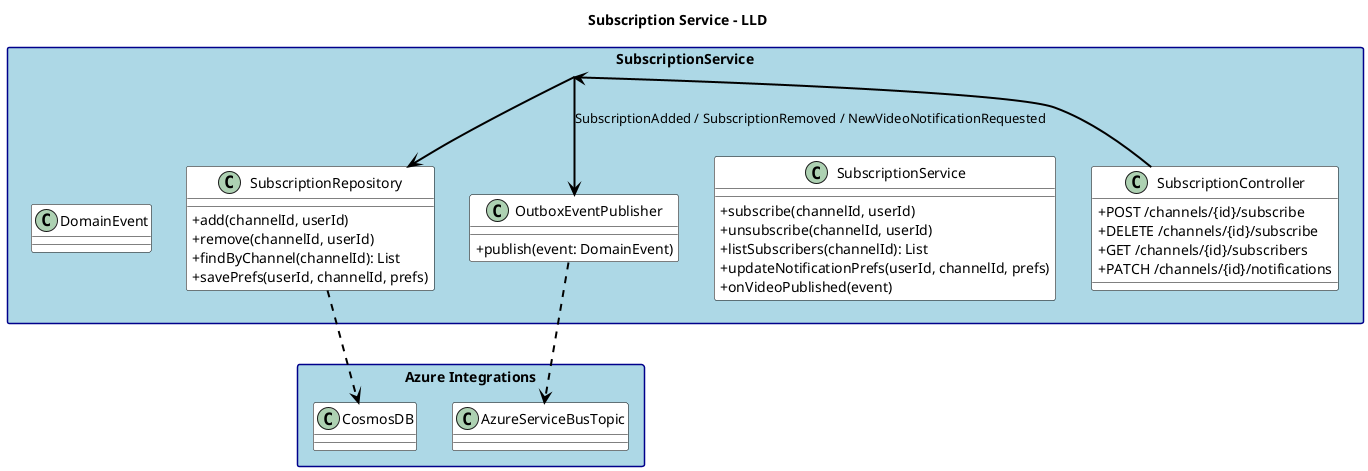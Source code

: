 @startuml
title Subscription Service - LLD

skinparam shadowing false
skinparam packageStyle rectangle
skinparam classAttributeIconSize 0
skinparam fontName "Helvetica"
skinparam titleFontName "Helvetica"
skinparam legendFontName "Helvetica"
skinparam noteFontName "Helvetica"
skinparam backgroundColor white
skinparam packageBackgroundColor lightblue
skinparam packageBorderColor darkblue
skinparam classBackgroundColor white
skinparam classBorderColor black
skinparam interfaceBackgroundColor lightgreen
skinparam interfaceBorderColor black
skinparam enumBackgroundColor lightyellow
skinparam enumBorderColor black
skinparam arrowColor black
skinparam arrowThickness 2


package "SubscriptionService" {
class SubscriptionController {
+POST /channels/{id}/subscribe
+DELETE /channels/{id}/subscribe
+GET /channels/{id}/subscribers
+PATCH /channels/{id}/notifications
}

class SubscriptionService {
+subscribe(channelId, userId)
+unsubscribe(channelId, userId)
+listSubscribers(channelId): List
+updateNotificationPrefs(userId, channelId, prefs)
+onVideoPublished(event)
}

class SubscriptionRepository {
+add(channelId, userId)
+remove(channelId, userId)
+findByChannel(channelId): List
+savePrefs(userId, channelId, prefs)
}

class OutboxEventPublisher {
+publish(event: DomainEvent)
}
class DomainEvent {}
}

package "Azure Integrations" {
class CosmosDB
class AzureServiceBusTopic
}

SubscriptionController --> SubscriptionService
SubscriptionService --> SubscriptionRepository
SubscriptionRepository ..> CosmosDB
SubscriptionService --> OutboxEventPublisher : "SubscriptionAdded / SubscriptionRemoved / NewVideoNotificationRequested"
OutboxEventPublisher ..> AzureServiceBusTopic

@enduml
